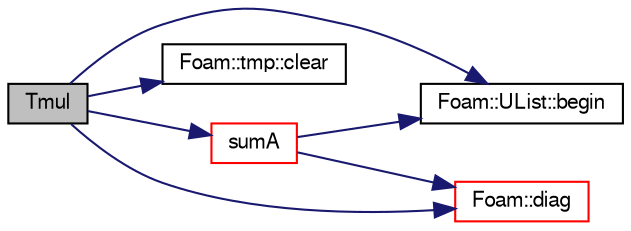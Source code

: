 digraph "Tmul"
{
  bgcolor="transparent";
  edge [fontname="FreeSans",fontsize="10",labelfontname="FreeSans",labelfontsize="10"];
  node [fontname="FreeSans",fontsize="10",shape=record];
  rankdir="LR";
  Node1029 [label="Tmul",height=0.2,width=0.4,color="black", fillcolor="grey75", style="filled", fontcolor="black"];
  Node1029 -> Node1030 [color="midnightblue",fontsize="10",style="solid",fontname="FreeSans"];
  Node1030 [label="Foam::UList::begin",height=0.2,width=0.4,color="black",URL="$a25698.html#a8a0643ef7f391465066f7f07d45ce934",tooltip="Return an iterator to begin traversing the UList. "];
  Node1029 -> Node1031 [color="midnightblue",fontsize="10",style="solid",fontname="FreeSans"];
  Node1031 [label="Foam::tmp::clear",height=0.2,width=0.4,color="black",URL="$a25962.html#adf1d9633e64d0de6a36e0af17ccd8163",tooltip="If object pointer points to valid object: "];
  Node1029 -> Node1032 [color="midnightblue",fontsize="10",style="solid",fontname="FreeSans"];
  Node1032 [label="Foam::diag",height=0.2,width=0.4,color="red",URL="$a21124.html#a8cdb0ba0633c91ed7041368519cd217c"];
  Node1029 -> Node1037 [color="midnightblue",fontsize="10",style="solid",fontname="FreeSans"];
  Node1037 [label="sumA",height=0.2,width=0.4,color="red",URL="$a26882.html#aaf24d45bb7830b9bab7f559b0b3d2c84",tooltip="Sum the coefficients on each row of the matrix. "];
  Node1037 -> Node1030 [color="midnightblue",fontsize="10",style="solid",fontname="FreeSans"];
  Node1037 -> Node1032 [color="midnightblue",fontsize="10",style="solid",fontname="FreeSans"];
}
